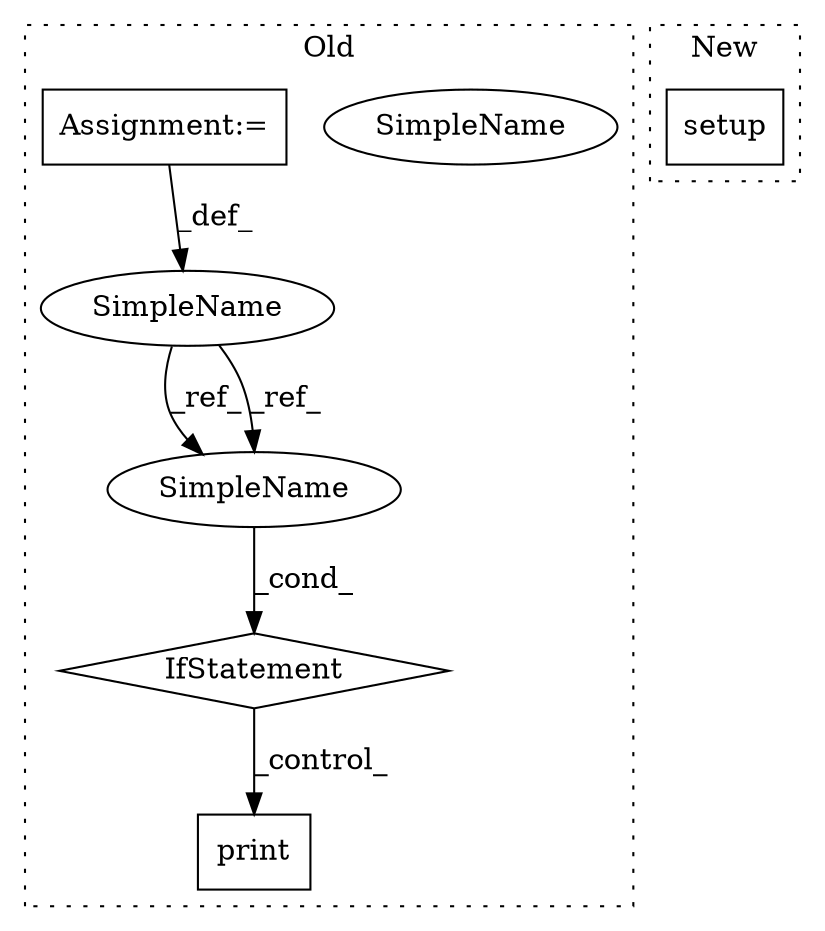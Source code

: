 digraph G {
subgraph cluster0 {
1 [label="print" a="32" s="4380,4442" l="6,1" shape="box"];
3 [label="IfStatement" a="25" s="4359,4366" l="4,2" shape="diamond"];
4 [label="SimpleName" a="42" s="4363" l="3" shape="ellipse"];
5 [label="SimpleName" a="42" s="4325" l="3" shape="ellipse"];
6 [label="Assignment:=" a="7" s="4328" l="1" shape="box"];
7 [label="SimpleName" a="42" s="4363" l="3" shape="ellipse"];
label = "Old";
style="dotted";
}
subgraph cluster1 {
2 [label="setup" a="32" s="4042" l="7" shape="box"];
label = "New";
style="dotted";
}
3 -> 1 [label="_control_"];
5 -> 7 [label="_ref_"];
5 -> 7 [label="_ref_"];
6 -> 5 [label="_def_"];
7 -> 3 [label="_cond_"];
}
